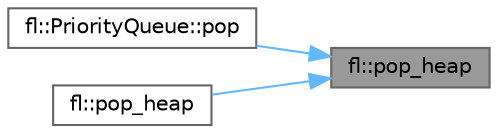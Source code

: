 digraph "fl::pop_heap"
{
 // INTERACTIVE_SVG=YES
 // LATEX_PDF_SIZE
  bgcolor="transparent";
  edge [fontname=Helvetica,fontsize=10,labelfontname=Helvetica,labelfontsize=10];
  node [fontname=Helvetica,fontsize=10,shape=box,height=0.2,width=0.4];
  rankdir="RL";
  Node1 [id="Node000001",label="fl::pop_heap",height=0.2,width=0.4,color="gray40", fillcolor="grey60", style="filled", fontcolor="black",tooltip=" "];
  Node1 -> Node2 [id="edge1_Node000001_Node000002",dir="back",color="steelblue1",style="solid",tooltip=" "];
  Node2 [id="Node000002",label="fl::PriorityQueue::pop",height=0.2,width=0.4,color="grey40", fillcolor="white", style="filled",URL="$df/d91/classfl_1_1_priority_queue_ab150772233344f283bb79cfa0359a8c8.html#ab150772233344f283bb79cfa0359a8c8",tooltip=" "];
  Node1 -> Node3 [id="edge2_Node000001_Node000003",dir="back",color="steelblue1",style="solid",tooltip=" "];
  Node3 [id="Node000003",label="fl::pop_heap",height=0.2,width=0.4,color="grey40", fillcolor="white", style="filled",URL="$d4/d36/namespacefl_ab36d8513734d787c843c689b0d383503.html#ab36d8513734d787c843c689b0d383503",tooltip=" "];
}
